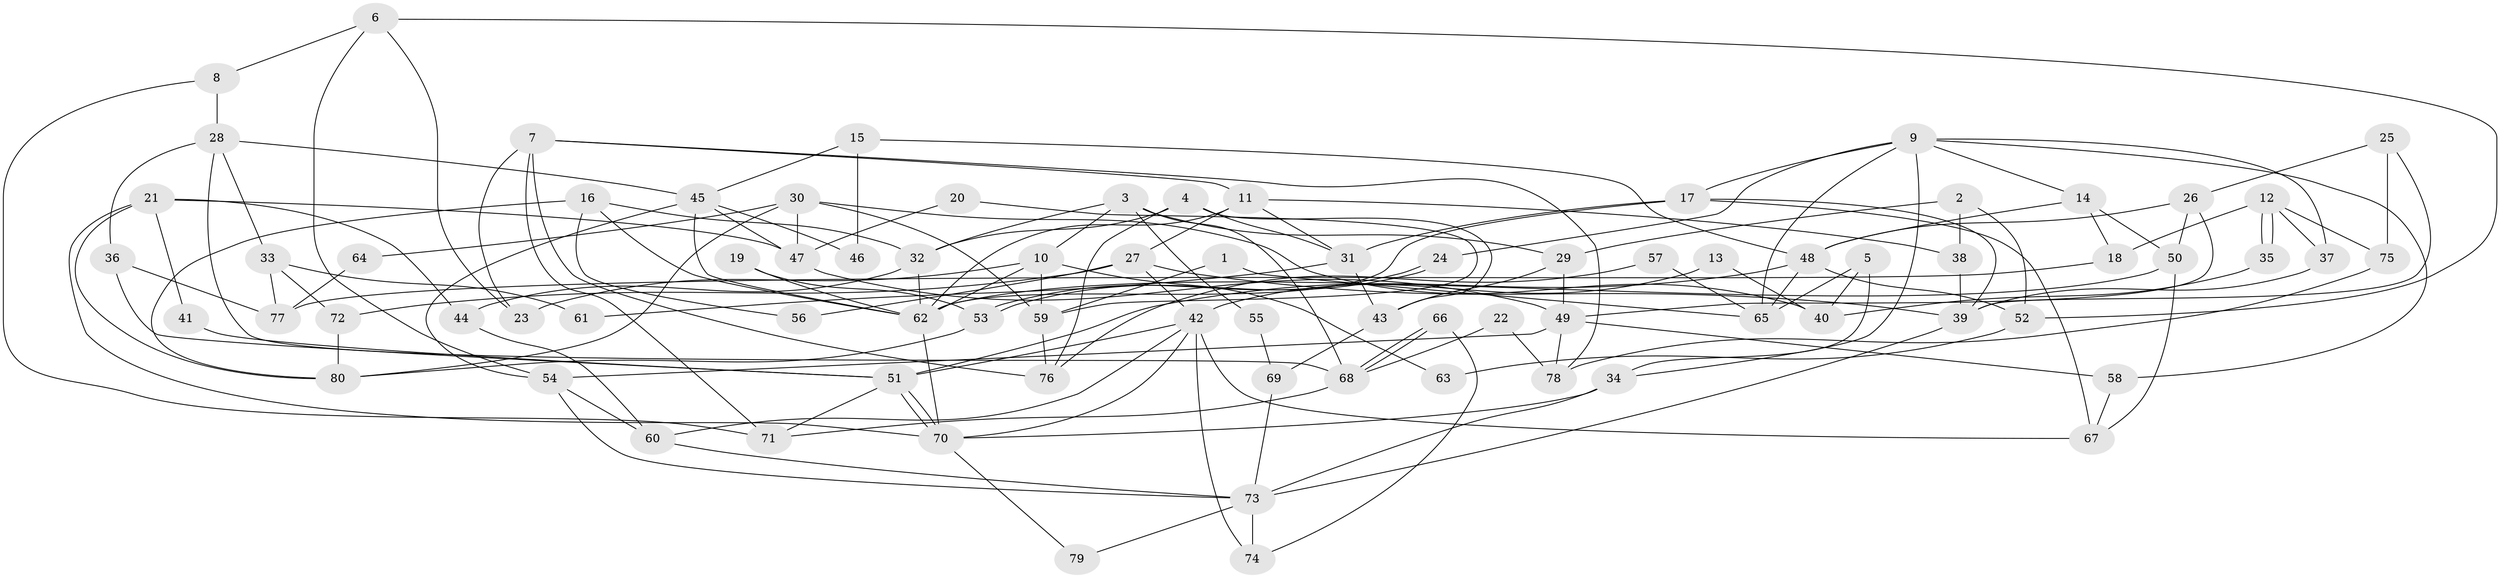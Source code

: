 // Generated by graph-tools (version 1.1) at 2025/14/03/09/25 04:14:52]
// undirected, 80 vertices, 160 edges
graph export_dot {
graph [start="1"]
  node [color=gray90,style=filled];
  1;
  2;
  3;
  4;
  5;
  6;
  7;
  8;
  9;
  10;
  11;
  12;
  13;
  14;
  15;
  16;
  17;
  18;
  19;
  20;
  21;
  22;
  23;
  24;
  25;
  26;
  27;
  28;
  29;
  30;
  31;
  32;
  33;
  34;
  35;
  36;
  37;
  38;
  39;
  40;
  41;
  42;
  43;
  44;
  45;
  46;
  47;
  48;
  49;
  50;
  51;
  52;
  53;
  54;
  55;
  56;
  57;
  58;
  59;
  60;
  61;
  62;
  63;
  64;
  65;
  66;
  67;
  68;
  69;
  70;
  71;
  72;
  73;
  74;
  75;
  76;
  77;
  78;
  79;
  80;
  1 -- 59;
  1 -- 65;
  2 -- 52;
  2 -- 38;
  2 -- 29;
  3 -- 68;
  3 -- 10;
  3 -- 29;
  3 -- 32;
  3 -- 55;
  4 -- 31;
  4 -- 32;
  4 -- 43;
  4 -- 76;
  5 -- 34;
  5 -- 65;
  5 -- 40;
  6 -- 23;
  6 -- 54;
  6 -- 8;
  6 -- 52;
  7 -- 71;
  7 -- 11;
  7 -- 23;
  7 -- 76;
  7 -- 78;
  8 -- 28;
  8 -- 71;
  9 -- 34;
  9 -- 58;
  9 -- 14;
  9 -- 17;
  9 -- 24;
  9 -- 37;
  9 -- 65;
  10 -- 59;
  10 -- 62;
  10 -- 23;
  10 -- 63;
  11 -- 31;
  11 -- 62;
  11 -- 27;
  11 -- 38;
  12 -- 35;
  12 -- 35;
  12 -- 37;
  12 -- 18;
  12 -- 75;
  13 -- 40;
  13 -- 42;
  14 -- 48;
  14 -- 18;
  14 -- 50;
  15 -- 45;
  15 -- 48;
  15 -- 46;
  16 -- 32;
  16 -- 62;
  16 -- 56;
  16 -- 80;
  17 -- 39;
  17 -- 31;
  17 -- 62;
  17 -- 67;
  18 -- 77;
  19 -- 62;
  19 -- 53;
  20 -- 59;
  20 -- 47;
  21 -- 80;
  21 -- 44;
  21 -- 41;
  21 -- 47;
  21 -- 70;
  22 -- 78;
  22 -- 68;
  24 -- 53;
  24 -- 53;
  25 -- 39;
  25 -- 26;
  25 -- 75;
  26 -- 49;
  26 -- 50;
  26 -- 48;
  27 -- 42;
  27 -- 39;
  27 -- 56;
  27 -- 72;
  28 -- 45;
  28 -- 68;
  28 -- 33;
  28 -- 36;
  29 -- 43;
  29 -- 49;
  30 -- 47;
  30 -- 80;
  30 -- 40;
  30 -- 59;
  30 -- 64;
  31 -- 43;
  31 -- 61;
  32 -- 62;
  32 -- 44;
  33 -- 77;
  33 -- 61;
  33 -- 72;
  34 -- 73;
  34 -- 70;
  35 -- 40;
  36 -- 51;
  36 -- 77;
  37 -- 39;
  38 -- 39;
  39 -- 73;
  41 -- 51;
  42 -- 70;
  42 -- 67;
  42 -- 51;
  42 -- 60;
  42 -- 74;
  43 -- 69;
  44 -- 60;
  45 -- 47;
  45 -- 62;
  45 -- 46;
  45 -- 54;
  47 -- 49;
  48 -- 51;
  48 -- 52;
  48 -- 65;
  49 -- 78;
  49 -- 54;
  49 -- 58;
  50 -- 62;
  50 -- 67;
  51 -- 70;
  51 -- 70;
  51 -- 71;
  52 -- 63;
  53 -- 80;
  54 -- 60;
  54 -- 73;
  55 -- 69;
  57 -- 65;
  57 -- 76;
  58 -- 67;
  59 -- 76;
  60 -- 73;
  62 -- 70;
  64 -- 77;
  66 -- 74;
  66 -- 68;
  66 -- 68;
  68 -- 71;
  69 -- 73;
  70 -- 79;
  72 -- 80;
  73 -- 74;
  73 -- 79;
  75 -- 78;
}
